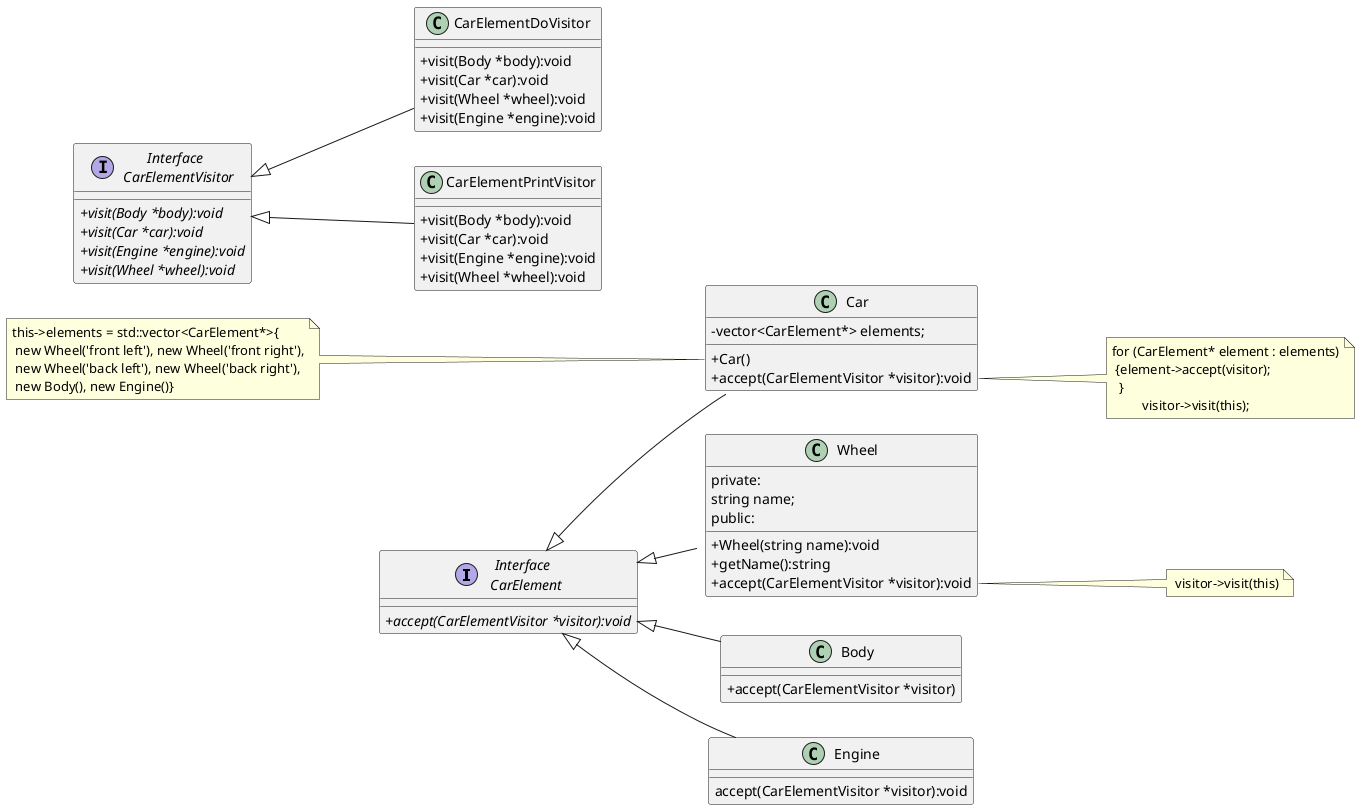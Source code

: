 @startuml
skinparam classAttributeIconSize 0

' Ensure vertical layout
left to right direction

interface "Interface \n CarElement" as CarElement
{
+{abstract} accept(CarElementVisitor *visitor):void
}

interface "Interface \n CarElementVisitor" as CarElementVisitor
{
    +{abstract} visit(Body *body):void
    +{abstract} visit(Car *car):void
    +{abstract} visit(Engine *engine):void
    +{abstract} visit(Wheel *wheel):void
}

CarElement <|-- Body
CarElement <|-- Wheel
CarElement <|-- Engine
CarElement <|-- Car

CarElementVisitor <|-- CarElementDoVisitor
CarElementVisitor <|-- CarElementPrintVisitor

class Wheel
{
private:
    string name;
public:
    + Wheel(string name):void
    + getName():string
    + accept(CarElementVisitor *visitor):void
}

note " visitor->visit(this)" as Wheelaccept

class Body 
{
   + accept(CarElementVisitor *visitor)
}

class Engine 
{
    accept(CarElementVisitor *visitor):void
}

class Car
{
-   vector<CarElement*> elements;
+   Car()
+    accept(CarElementVisitor *visitor):void
}

note "this->elements = std::vector<CarElement*>{\n new Wheel('front left'), new Wheel('front right'),\n new Wheel('back left'), new Wheel('back right'),\n new Body(), new Engine()}" as CarConstruct

note "for (CarElement* element : elements)\n {element->accept(visitor);\n  }\n         visitor->visit(this);" as CarAccept

class CarElementDoVisitor 
{
    + visit(Body *body):void
    + visit(Car *car):void
    + visit(Wheel *wheel):void
    + visit(Engine *engine):void
}

class CarElementPrintVisitor
{
    +visit(Body *body):void 
    + visit(Car *car):void 
    + visit(Engine *engine):void 
    + visit(Wheel *wheel):void 
}

Wheelaccept -up..Wheel::accept

CarConstruct -down..Car::Car
CarAccept -up..Car::accept
@enduml
